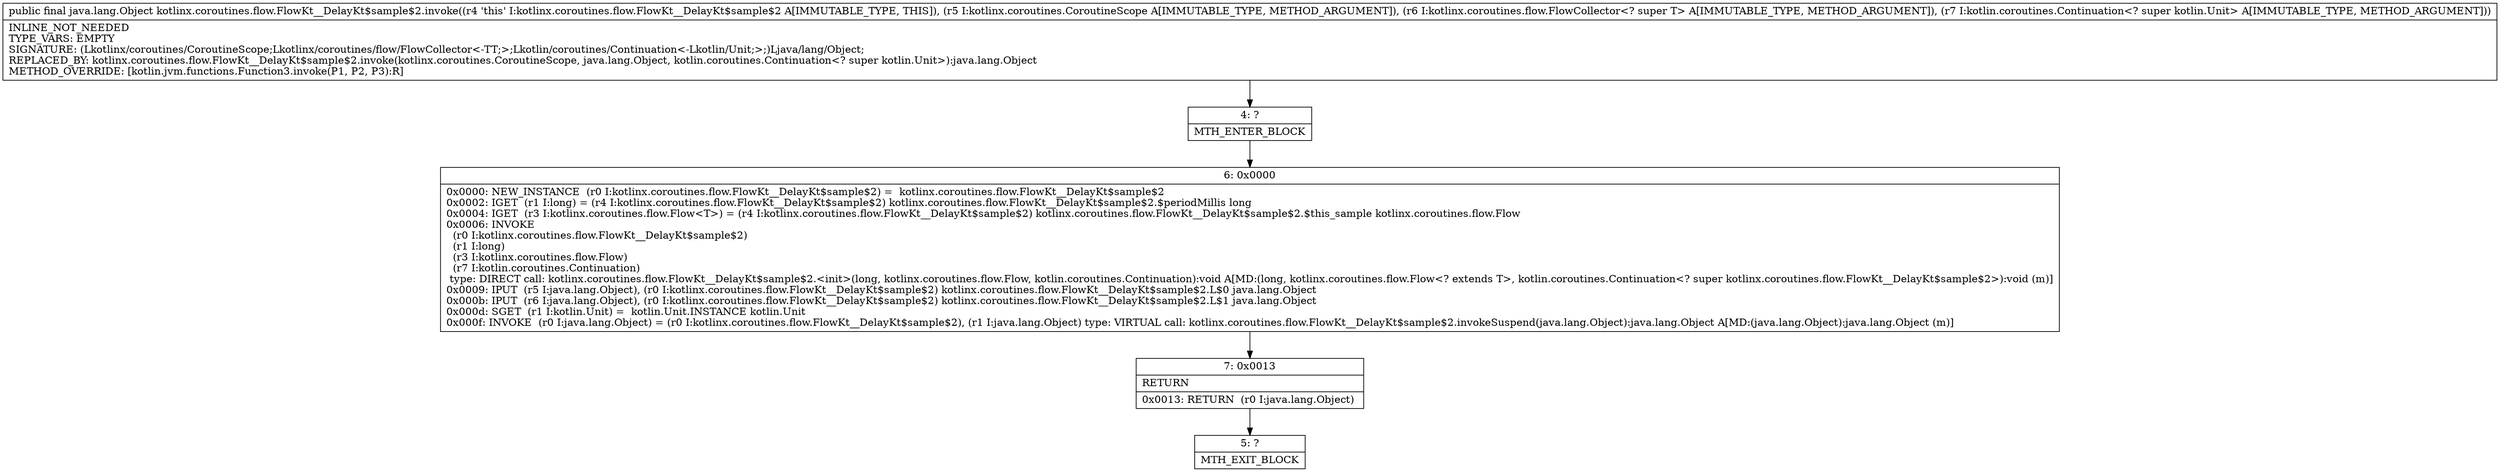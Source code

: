 digraph "CFG forkotlinx.coroutines.flow.FlowKt__DelayKt$sample$2.invoke(Lkotlinx\/coroutines\/CoroutineScope;Lkotlinx\/coroutines\/flow\/FlowCollector;Lkotlin\/coroutines\/Continuation;)Ljava\/lang\/Object;" {
Node_4 [shape=record,label="{4\:\ ?|MTH_ENTER_BLOCK\l}"];
Node_6 [shape=record,label="{6\:\ 0x0000|0x0000: NEW_INSTANCE  (r0 I:kotlinx.coroutines.flow.FlowKt__DelayKt$sample$2) =  kotlinx.coroutines.flow.FlowKt__DelayKt$sample$2 \l0x0002: IGET  (r1 I:long) = (r4 I:kotlinx.coroutines.flow.FlowKt__DelayKt$sample$2) kotlinx.coroutines.flow.FlowKt__DelayKt$sample$2.$periodMillis long \l0x0004: IGET  (r3 I:kotlinx.coroutines.flow.Flow\<T\>) = (r4 I:kotlinx.coroutines.flow.FlowKt__DelayKt$sample$2) kotlinx.coroutines.flow.FlowKt__DelayKt$sample$2.$this_sample kotlinx.coroutines.flow.Flow \l0x0006: INVOKE  \l  (r0 I:kotlinx.coroutines.flow.FlowKt__DelayKt$sample$2)\l  (r1 I:long)\l  (r3 I:kotlinx.coroutines.flow.Flow)\l  (r7 I:kotlin.coroutines.Continuation)\l type: DIRECT call: kotlinx.coroutines.flow.FlowKt__DelayKt$sample$2.\<init\>(long, kotlinx.coroutines.flow.Flow, kotlin.coroutines.Continuation):void A[MD:(long, kotlinx.coroutines.flow.Flow\<? extends T\>, kotlin.coroutines.Continuation\<? super kotlinx.coroutines.flow.FlowKt__DelayKt$sample$2\>):void (m)]\l0x0009: IPUT  (r5 I:java.lang.Object), (r0 I:kotlinx.coroutines.flow.FlowKt__DelayKt$sample$2) kotlinx.coroutines.flow.FlowKt__DelayKt$sample$2.L$0 java.lang.Object \l0x000b: IPUT  (r6 I:java.lang.Object), (r0 I:kotlinx.coroutines.flow.FlowKt__DelayKt$sample$2) kotlinx.coroutines.flow.FlowKt__DelayKt$sample$2.L$1 java.lang.Object \l0x000d: SGET  (r1 I:kotlin.Unit) =  kotlin.Unit.INSTANCE kotlin.Unit \l0x000f: INVOKE  (r0 I:java.lang.Object) = (r0 I:kotlinx.coroutines.flow.FlowKt__DelayKt$sample$2), (r1 I:java.lang.Object) type: VIRTUAL call: kotlinx.coroutines.flow.FlowKt__DelayKt$sample$2.invokeSuspend(java.lang.Object):java.lang.Object A[MD:(java.lang.Object):java.lang.Object (m)]\l}"];
Node_7 [shape=record,label="{7\:\ 0x0013|RETURN\l|0x0013: RETURN  (r0 I:java.lang.Object) \l}"];
Node_5 [shape=record,label="{5\:\ ?|MTH_EXIT_BLOCK\l}"];
MethodNode[shape=record,label="{public final java.lang.Object kotlinx.coroutines.flow.FlowKt__DelayKt$sample$2.invoke((r4 'this' I:kotlinx.coroutines.flow.FlowKt__DelayKt$sample$2 A[IMMUTABLE_TYPE, THIS]), (r5 I:kotlinx.coroutines.CoroutineScope A[IMMUTABLE_TYPE, METHOD_ARGUMENT]), (r6 I:kotlinx.coroutines.flow.FlowCollector\<? super T\> A[IMMUTABLE_TYPE, METHOD_ARGUMENT]), (r7 I:kotlin.coroutines.Continuation\<? super kotlin.Unit\> A[IMMUTABLE_TYPE, METHOD_ARGUMENT]))  | INLINE_NOT_NEEDED\lTYPE_VARS: EMPTY\lSIGNATURE: (Lkotlinx\/coroutines\/CoroutineScope;Lkotlinx\/coroutines\/flow\/FlowCollector\<\-TT;\>;Lkotlin\/coroutines\/Continuation\<\-Lkotlin\/Unit;\>;)Ljava\/lang\/Object;\lREPLACED_BY: kotlinx.coroutines.flow.FlowKt__DelayKt$sample$2.invoke(kotlinx.coroutines.CoroutineScope, java.lang.Object, kotlin.coroutines.Continuation\<? super kotlin.Unit\>):java.lang.Object\lMETHOD_OVERRIDE: [kotlin.jvm.functions.Function3.invoke(P1, P2, P3):R]\l}"];
MethodNode -> Node_4;Node_4 -> Node_6;
Node_6 -> Node_7;
Node_7 -> Node_5;
}

